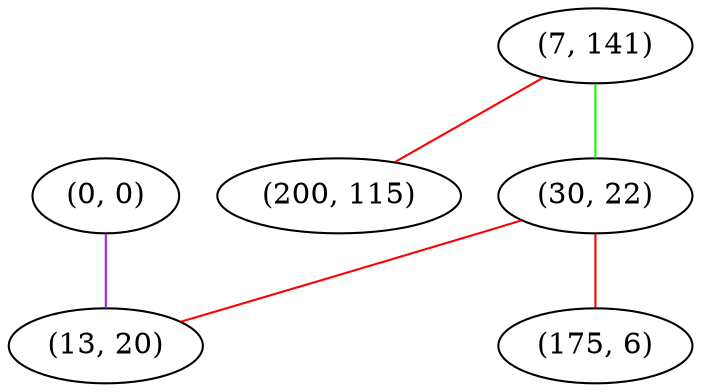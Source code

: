 graph "" {
"(0, 0)";
"(7, 141)";
"(200, 115)";
"(30, 22)";
"(175, 6)";
"(13, 20)";
"(0, 0)" -- "(13, 20)"  [color=purple, key=0, weight=4];
"(7, 141)" -- "(200, 115)"  [color=red, key=0, weight=1];
"(7, 141)" -- "(30, 22)"  [color=green, key=0, weight=2];
"(30, 22)" -- "(13, 20)"  [color=red, key=0, weight=1];
"(30, 22)" -- "(175, 6)"  [color=red, key=0, weight=1];
}
